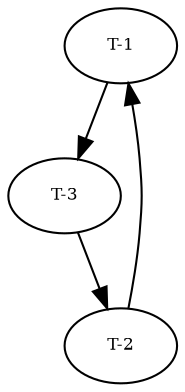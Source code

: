 digraph RGL__DirectedAdjacencyGraph {
    "T-1" [
        fontsize = 8,
        label = "T-1"
    ]

    "T-3" [
        fontsize = 8,
        label = "T-3"
    ]

    "T-2" [
        fontsize = 8,
        label = "T-2"
    ]

    "T-1" -> "T-3" [
        fontsize = 8
    ]

    "T-3" -> "T-2" [
        fontsize = 8
    ]

    "T-2" -> "T-1" [
        fontsize = 8
    ]
}
